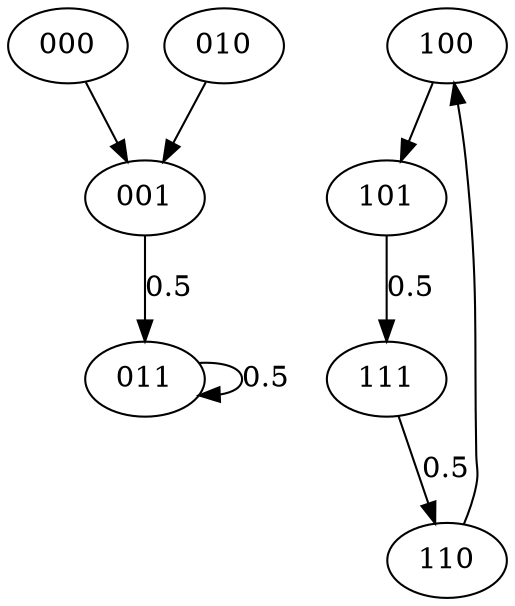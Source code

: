 digraph G {
000->001
001->011 [label="0.5"]
//001->001 [label="0.5"]
010->001
//011->001 [label="0.5"]
011->011 [label="0.5"]
100->101
//101->101 [label="0.5"]
101->111 [label="0.5"]
110->100
//111->100 [label="0.5"]
111->110 [label="0.5"]
} 

